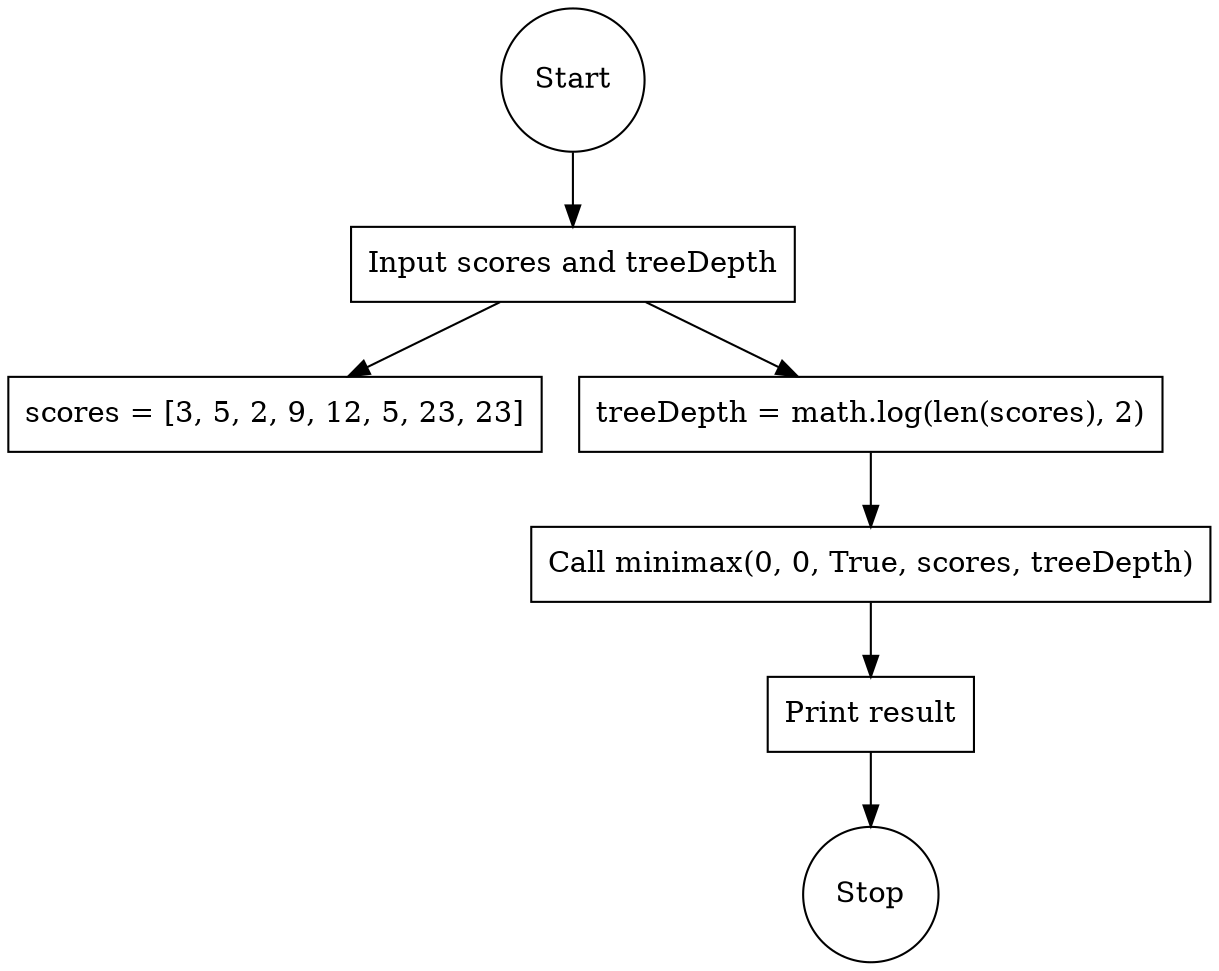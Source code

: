 digraph G {
  node [shape=box];

  start [label="Start", shape=circle];
  input [label="Input scores and treeDepth", shape=box];
  init_vars [label="scores = [3, 5, 2, 9, 12, 5, 23, 23]", shape=box];
  init_vars2 [label="treeDepth = math.log(len(scores), 2)", shape=box];
  minimax [label="Call minimax(0, 0, True, scores, treeDepth)", shape=box];
  print [label="Print result", shape=box];
  stop [label="Stop", shape=circle];

  start -> input;
  input -> init_vars;
  input -> init_vars2;
  init_vars2 -> minimax;
  minimax -> print;
  print -> stop;
}
